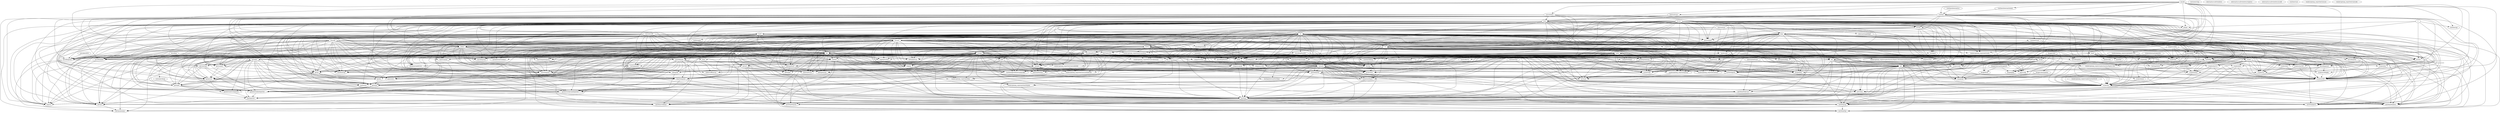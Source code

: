 strict digraph {
archive_tar [label="archive/tar"]
archive_zip [label="archive/zip"]
bufio [label="bufio"]
bytes [label="bytes"]
compress_bzip2 [label="compress/bzip2"]
compress_flate [label="compress/flate"]
compress_gzip [label="compress/gzip"]
compress_lzw [label="compress/lzw"]
compress_zlib [label="compress/zlib"]
container_heap [label="container/heap"]
container_list [label="container/list"]
container_ring [label="container/ring"]
context [label="context"]
crypto [label="crypto"]
crypto_aes [label="crypto/aes"]
crypto_cipher [label="crypto/cipher"]
crypto_des [label="crypto/des"]
crypto_dsa [label="crypto/dsa"]
crypto_ecdsa [label="crypto/ecdsa"]
crypto_elliptic [label="crypto/elliptic"]
crypto_hmac [label="crypto/hmac"]
crypto_internal_cipherhw [label="crypto/internal/cipherhw"]
crypto_md5 [label="crypto/md5"]
crypto_rand [label="crypto/rand"]
crypto_rc4 [label="crypto/rc4"]
crypto_rsa [label="crypto/rsa"]
crypto_sha1 [label="crypto/sha1"]
crypto_sha256 [label="crypto/sha256"]
crypto_sha512 [label="crypto/sha512"]
crypto_subtle [label="crypto/subtle"]
crypto_tls [label="crypto/tls"]
crypto_x509 [label="crypto/x509"]
crypto_x509_pkix [label="crypto/x509/pkix"]
database_sql [label="database/sql"]
database_sql_driver [label="database/sql/driver"]
debug_dwarf [label="debug/dwarf"]
debug_elf [label="debug/elf"]
debug_gosym [label="debug/gosym"]
debug_macho [label="debug/macho"]
debug_pe [label="debug/pe"]
debug_plan9obj [label="debug/plan9obj"]
encoding [label="encoding"]
encoding_ascii85 [label="encoding/ascii85"]
encoding_asn1 [label="encoding/asn1"]
encoding_base32 [label="encoding/base32"]
encoding_base64 [label="encoding/base64"]
encoding_binary [label="encoding/binary"]
encoding_csv [label="encoding/csv"]
encoding_gob [label="encoding/gob"]
encoding_hex [label="encoding/hex"]
encoding_json [label="encoding/json"]
encoding_pem [label="encoding/pem"]
encoding_xml [label="encoding/xml"]
errors [label="errors"]
expvar [label="expvar"]
flag [label="flag"]
fmt [label="fmt"]
go_ast [label="go/ast"]
go_build [label="go/build"]
go_constant [label="go/constant"]
go_doc [label="go/doc"]
go_format [label="go/format"]
go_importer [label="go/importer"]
go_internal_gccgoimporter [label="go/internal/gccgoimporter"]
go_internal_gcimporter [label="go/internal/gcimporter"]
go_internal_srcimporter [label="go/internal/srcimporter"]
go_parser [label="go/parser"]
go_printer [label="go/printer"]
go_scanner [label="go/scanner"]
go_token [label="go/token"]
go_types [label="go/types"]
hash [label="hash"]
hash_adler32 [label="hash/adler32"]
hash_crc32 [label="hash/crc32"]
hash_crc64 [label="hash/crc64"]
hash_fnv [label="hash/fnv"]
html [label="html"]
html_template [label="html/template"]
image [label="image"]
image_color [label="image/color"]
image_color_palette [label="image/color/palette"]
image_draw [label="image/draw"]
image_gif [label="image/gif"]
image_internal_imageutil [label="image/internal/imageutil"]
image_jpeg [label="image/jpeg"]
image_png [label="image/png"]
index_suffixarray [label="index/suffixarray"]
internal_cpu [label="internal/cpu"]
internal_nettrace [label="internal/nettrace"]
internal_poll [label="internal/poll"]
internal_race [label="internal/race"]
internal_singleflight [label="internal/singleflight"]
internal_syscall_windows [label="internal/syscall/windows"]
internal_syscall_windows_registry [label="internal/syscall/windows/registry"]
internal_syscall_windows_sysdll [label="internal/syscall/windows/sysdll"]
internal_testenv [label="internal/testenv"]
internal_trace [label="internal/trace"]
io [label="io"]
io_ioutil [label="io/ioutil"]
log [label="log"]
log_syslog [label="log/syslog"]
math [label="math"]
math_big [label="math/big"]
math_bits [label="math/bits"]
math_cmplx [label="math/cmplx"]
math_rand [label="math/rand"]
mime [label="mime"]
mime_multipart [label="mime/multipart"]
mime_quotedprintable [label="mime/quotedprintable"]
net [label="net"]
net_http [label="net/http"]
net_http_cgi [label="net/http/cgi"]
net_http_cookiejar [label="net/http/cookiejar"]
net_http_fcgi [label="net/http/fcgi"]
net_http_httptest [label="net/http/httptest"]
net_http_httptrace [label="net/http/httptrace"]
net_http_httputil [label="net/http/httputil"]
net_http_internal [label="net/http/internal"]
net_http_pprof [label="net/http/pprof"]
net_internal_socktest [label="net/internal/socktest"]
net_mail [label="net/mail"]
net_rpc [label="net/rpc"]
net_rpc_jsonrpc [label="net/rpc/jsonrpc"]
net_smtp [label="net/smtp"]
net_textproto [label="net/textproto"]
net_url [label="net/url"]
os [label="os"]
os_exec [label="os/exec"]
os_signal [label="os/signal"]
os_user [label="os/user"]
path [label="path"]
path_filepath [label="path/filepath"]
plugin [label="plugin"]
reflect [label="reflect"]
regexp [label="regexp"]
regexp_syntax [label="regexp/syntax"]
runtime [label="runtime"]
runtime_cgo [label="runtime/cgo"]
runtime_debug [label="runtime/debug"]
runtime_internal_atomic [label="runtime/internal/atomic"]
runtime_internal_sys [label="runtime/internal/sys"]
runtime_pprof [label="runtime/pprof"]
runtime_pprof_internal_profile [label="runtime/pprof/internal/profile"]
runtime_race [label="runtime/race"]
runtime_trace [label="runtime/trace"]
sort [label="sort"]
strconv [label="strconv"]
strings [label="strings"]
sync [label="sync"]
sync_atomic [label="sync/atomic"]
syscall [label="syscall"]
testing [label="testing"]
testing_internal_testdeps [label="testing/internal/testdeps"]
testing_iotest [label="testing/iotest"]
testing_quick [label="testing/quick"]
text_scanner [label="text/scanner"]
text_tabwriter [label="text/tabwriter"]
text_template [label="text/template"]
text_template_parse [label="text/template/parse"]
time [label="time"]
unicode [label="unicode"]
unicode_utf16 [label="unicode/utf16"]
unicode_utf8 [label="unicode/utf8"]
unsafe [label="unsafe"]
vendor_golang_org_x_crypto_chacha20poly1305 [label="vendor/golang_org/x/crypto/chacha20poly1305"]
vendor_golang_org_x_crypto_chacha20poly1305_internal_chacha20 [label="vendor/golang_org/x/crypto/chacha20poly1305/internal/chacha20"]
vendor_golang_org_x_crypto_curve25519 [label="vendor/golang_org/x/crypto/curve25519"]
vendor_golang_org_x_crypto_poly1305 [label="vendor/golang_org/x/crypto/poly1305"]
vendor_golang_org_x_net_http2_hpack [label="vendor/golang_org/x/net/http2/hpack"]
vendor_golang_org_x_net_idna [label="vendor/golang_org/x/net/idna"]
vendor_golang_org_x_net_lex_httplex [label="vendor/golang_org/x/net/lex/httplex"]
vendor_golang_org_x_net_nettest [label="vendor/golang_org/x/net/nettest"]
vendor_golang_org_x_net_proxy [label="vendor/golang_org/x/net/proxy"]
vendor_golang_org_x_net_route [label="vendor/golang_org/x/net/route"]
vendor_golang_org_x_text_secure [label="vendor/golang_org/x/text/secure"]
vendor_golang_org_x_text_secure_bidirule [label="vendor/golang_org/x/text/secure/bidirule"]
vendor_golang_org_x_text_transform [label="vendor/golang_org/x/text/transform"]
vendor_golang_org_x_text_unicode [label="vendor/golang_org/x/text/unicode"]
vendor_golang_org_x_text_unicode_bidi [label="vendor/golang_org/x/text/unicode/bidi"]
vendor_golang_org_x_text_unicode_norm [label="vendor/golang_org/x/text/unicode/norm"]
bytes -> archive_tar
errors -> archive_tar
fmt -> archive_tar
io -> archive_tar
io_ioutil -> archive_tar
math -> archive_tar
os -> archive_tar
path -> archive_tar
sort -> archive_tar
strconv -> archive_tar
strings -> archive_tar
syscall -> archive_tar
time -> archive_tar
bufio -> archive_zip
compress_flate -> archive_zip
encoding_binary -> archive_zip
errors -> archive_zip
fmt -> archive_zip
hash -> archive_zip
hash_crc32 -> archive_zip
io -> archive_zip
io_ioutil -> archive_zip
os -> archive_zip
path -> archive_zip
sync -> archive_zip
time -> archive_zip
unicode_utf8 -> archive_zip
bytes -> bufio
errors -> bufio
io -> bufio
unicode_utf8 -> bufio
errors -> bytes
internal_cpu -> bytes
io -> bytes
unicode -> bytes
unicode_utf8 -> bytes
bufio -> compress_bzip2
io -> compress_bzip2
sort -> compress_bzip2
bufio -> compress_flate
fmt -> compress_flate
io -> compress_flate
math -> compress_flate
math_bits -> compress_flate
sort -> compress_flate
strconv -> compress_flate
sync -> compress_flate
bufio -> compress_gzip
compress_flate -> compress_gzip
encoding_binary -> compress_gzip
errors -> compress_gzip
fmt -> compress_gzip
hash_crc32 -> compress_gzip
io -> compress_gzip
time -> compress_gzip
bufio -> compress_lzw
errors -> compress_lzw
fmt -> compress_lzw
io -> compress_lzw
bufio -> compress_zlib
compress_flate -> compress_zlib
errors -> compress_zlib
fmt -> compress_zlib
hash -> compress_zlib
hash_adler32 -> compress_zlib
io -> compress_zlib
sort -> container_heap
errors -> context
fmt -> context
reflect -> context
sync -> context
time -> context
hash -> crypto
io -> crypto
strconv -> crypto
crypto_cipher -> crypto_aes
crypto_internal_cipherhw -> crypto_aes
crypto_subtle -> crypto_aes
errors -> crypto_aes
strconv -> crypto_aes
crypto_subtle -> crypto_cipher
errors -> crypto_cipher
io -> crypto_cipher
runtime -> crypto_cipher
unsafe -> crypto_cipher
crypto_cipher -> crypto_des
encoding_binary -> crypto_des
strconv -> crypto_des
errors -> crypto_dsa
io -> crypto_dsa
math_big -> crypto_dsa
crypto -> crypto_ecdsa
crypto_aes -> crypto_ecdsa
crypto_cipher -> crypto_ecdsa
crypto_elliptic -> crypto_ecdsa
crypto_sha512 -> crypto_ecdsa
encoding_asn1 -> crypto_ecdsa
errors -> crypto_ecdsa
io -> crypto_ecdsa
math_big -> crypto_ecdsa
io -> crypto_elliptic
math_big -> crypto_elliptic
sync -> crypto_elliptic
crypto_subtle -> crypto_hmac
hash -> crypto_hmac
crypto -> crypto_md5
hash -> crypto_md5
runtime -> crypto_md5
unsafe -> crypto_md5
bufio -> crypto_rand
crypto_aes -> crypto_rand
crypto_cipher -> crypto_rand
errors -> crypto_rand
io -> crypto_rand
math_big -> crypto_rand
os -> crypto_rand
runtime -> crypto_rand
sync -> crypto_rand
syscall -> crypto_rand
time -> crypto_rand
strconv -> crypto_rc4
bytes -> crypto_rsa
crypto -> crypto_rsa
crypto_rand -> crypto_rsa
crypto_subtle -> crypto_rsa
errors -> crypto_rsa
hash -> crypto_rsa
io -> crypto_rsa
math -> crypto_rsa
math_big -> crypto_rsa
crypto -> crypto_sha1
hash -> crypto_sha1
internal_cpu -> crypto_sha1
crypto -> crypto_sha256
hash -> crypto_sha256
internal_cpu -> crypto_sha256
crypto -> crypto_sha512
hash -> crypto_sha512
internal_cpu -> crypto_sha512
bytes -> crypto_tls
container_list -> crypto_tls
crypto -> crypto_tls
crypto_aes -> crypto_tls
crypto_cipher -> crypto_tls
crypto_des -> crypto_tls
crypto_ecdsa -> crypto_tls
crypto_elliptic -> crypto_tls
crypto_hmac -> crypto_tls
crypto_internal_cipherhw -> crypto_tls
crypto_md5 -> crypto_tls
crypto_rand -> crypto_tls
crypto_rc4 -> crypto_tls
crypto_rsa -> crypto_tls
crypto_sha1 -> crypto_tls
crypto_sha256 -> crypto_tls
crypto_sha512 -> crypto_tls
crypto_subtle -> crypto_tls
crypto_x509 -> crypto_tls
encoding_asn1 -> crypto_tls
encoding_pem -> crypto_tls
errors -> crypto_tls
fmt -> crypto_tls
vendor_golang_org_x_crypto_chacha20poly1305 -> crypto_tls
vendor_golang_org_x_crypto_curve25519 -> crypto_tls
hash -> crypto_tls
io -> crypto_tls
io_ioutil -> crypto_tls
math_big -> crypto_tls
net -> crypto_tls
strconv -> crypto_tls
strings -> crypto_tls
sync -> crypto_tls
sync_atomic -> crypto_tls
time -> crypto_tls
C -> crypto_x509
bufio -> crypto_x509
bytes -> crypto_x509
crypto -> crypto_x509
crypto_aes -> crypto_x509
crypto_cipher -> crypto_x509
crypto_des -> crypto_x509
crypto_dsa -> crypto_x509
crypto_ecdsa -> crypto_x509
crypto_elliptic -> crypto_x509
crypto_md5 -> crypto_x509
crypto_rsa -> crypto_x509
crypto_sha1 -> crypto_x509
crypto_sha256 -> crypto_x509
crypto_sha512 -> crypto_x509
crypto_x509_pkix -> crypto_x509
encoding_asn1 -> crypto_x509
encoding_hex -> crypto_x509
encoding_pem -> crypto_x509
errors -> crypto_x509
fmt -> crypto_x509
io -> crypto_x509
io_ioutil -> crypto_x509
math_big -> crypto_x509
net -> crypto_x509
os -> crypto_x509
os_exec -> crypto_x509
os_user -> crypto_x509
path_filepath -> crypto_x509
runtime -> crypto_x509
strconv -> crypto_x509
strings -> crypto_x509
sync -> crypto_x509
time -> crypto_x509
unicode_utf8 -> crypto_x509
unsafe -> crypto_x509
encoding_asn1 -> crypto_x509_pkix
math_big -> crypto_x509_pkix
time -> crypto_x509_pkix
context -> database_sql
database_sql_driver -> database_sql
errors -> database_sql
fmt -> database_sql
io -> database_sql
reflect -> database_sql
runtime -> database_sql
sort -> database_sql
strconv -> database_sql
sync -> database_sql
sync_atomic -> database_sql
time -> database_sql
unicode -> database_sql
unicode_utf8 -> database_sql
context -> database_sql_driver
errors -> database_sql_driver
fmt -> database_sql_driver
reflect -> database_sql_driver
strconv -> database_sql_driver
time -> database_sql_driver
encoding_binary -> debug_dwarf
errors -> debug_dwarf
fmt -> debug_dwarf
io -> debug_dwarf
path -> debug_dwarf
sort -> debug_dwarf
strconv -> debug_dwarf
strings -> debug_dwarf
bytes -> debug_elf
compress_zlib -> debug_elf
debug_dwarf -> debug_elf
encoding_binary -> debug_elf
errors -> debug_elf
fmt -> debug_elf
io -> debug_elf
os -> debug_elf
strconv -> debug_elf
strings -> debug_elf
bytes -> debug_gosym
encoding_binary -> debug_gosym
fmt -> debug_gosym
strconv -> debug_gosym
strings -> debug_gosym
sync -> debug_gosym
bytes -> debug_macho
debug_dwarf -> debug_macho
encoding_binary -> debug_macho
fmt -> debug_macho
io -> debug_macho
os -> debug_macho
strconv -> debug_macho
debug_dwarf -> debug_pe
encoding_binary -> debug_pe
fmt -> debug_pe
io -> debug_pe
os -> debug_pe
strconv -> debug_pe
encoding_binary -> debug_plan9obj
errors -> debug_plan9obj
fmt -> debug_plan9obj
io -> debug_plan9obj
os -> debug_plan9obj
io -> encoding_ascii85
strconv -> encoding_ascii85
errors -> encoding_asn1
fmt -> encoding_asn1
math -> encoding_asn1
math_big -> encoding_asn1
reflect -> encoding_asn1
strconv -> encoding_asn1
strings -> encoding_asn1
time -> encoding_asn1
unicode_utf8 -> encoding_asn1
bytes -> encoding_base32
io -> encoding_base32
strconv -> encoding_base32
strings -> encoding_base32
io -> encoding_base64
strconv -> encoding_base64
errors -> encoding_binary
io -> encoding_binary
math -> encoding_binary
reflect -> encoding_binary
bufio -> encoding_csv
bytes -> encoding_csv
errors -> encoding_csv
fmt -> encoding_csv
io -> encoding_csv
strings -> encoding_csv
unicode -> encoding_csv
unicode_utf8 -> encoding_csv
bufio -> encoding_gob
encoding -> encoding_gob
encoding_binary -> encoding_gob
errors -> encoding_gob
fmt -> encoding_gob
io -> encoding_gob
math -> encoding_gob
math_bits -> encoding_gob
os -> encoding_gob
reflect -> encoding_gob
sync -> encoding_gob
sync_atomic -> encoding_gob
unicode -> encoding_gob
unicode_utf8 -> encoding_gob
bytes -> encoding_hex
errors -> encoding_hex
fmt -> encoding_hex
io -> encoding_hex
bytes -> encoding_json
encoding -> encoding_json
encoding_base64 -> encoding_json
errors -> encoding_json
fmt -> encoding_json
io -> encoding_json
math -> encoding_json
reflect -> encoding_json
runtime -> encoding_json
sort -> encoding_json
strconv -> encoding_json
strings -> encoding_json
sync -> encoding_json
sync_atomic -> encoding_json
unicode -> encoding_json
unicode_utf16 -> encoding_json
unicode_utf8 -> encoding_json
bytes -> encoding_pem
encoding_base64 -> encoding_pem
errors -> encoding_pem
io -> encoding_pem
sort -> encoding_pem
strings -> encoding_pem
bufio -> encoding_xml
bytes -> encoding_xml
encoding -> encoding_xml
errors -> encoding_xml
fmt -> encoding_xml
io -> encoding_xml
reflect -> encoding_xml
strconv -> encoding_xml
strings -> encoding_xml
sync -> encoding_xml
unicode -> encoding_xml
unicode_utf8 -> encoding_xml
bytes -> expvar
encoding_json -> expvar
fmt -> expvar
log -> expvar
math -> expvar
net_http -> expvar
os -> expvar
runtime -> expvar
sort -> expvar
strconv -> expvar
sync -> expvar
sync_atomic -> expvar
errors -> flag
fmt -> flag
io -> flag
os -> flag
reflect -> flag
sort -> flag
strconv -> flag
time -> flag
errors -> fmt
io -> fmt
math -> fmt
os -> fmt
reflect -> fmt
strconv -> fmt
sync -> fmt
unicode_utf8 -> fmt
bytes -> go_ast
fmt -> go_ast
go_scanner -> go_ast
go_token -> go_ast
io -> go_ast
os -> go_ast
reflect -> go_ast
sort -> go_ast
strconv -> go_ast
strings -> go_ast
unicode -> go_ast
unicode_utf8 -> go_ast
bufio -> go_build
bytes -> go_build
errors -> go_build
fmt -> go_build
go_ast -> go_build
go_doc -> go_build
go_parser -> go_build
go_token -> go_build
io -> go_build
io_ioutil -> go_build
log -> go_build
os -> go_build
path -> go_build
path_filepath -> go_build
runtime -> go_build
sort -> go_build
strconv -> go_build
strings -> go_build
unicode -> go_build
unicode_utf8 -> go_build
fmt -> go_constant
go_token -> go_constant
math -> go_constant
math_big -> go_constant
strconv -> go_constant
unicode_utf8 -> go_constant
go_ast -> go_doc
go_token -> go_doc
io -> go_doc
path -> go_doc
regexp -> go_doc
sort -> go_doc
strconv -> go_doc
strings -> go_doc
text_template -> go_doc
unicode -> go_doc
unicode_utf8 -> go_doc
bytes -> go_format
fmt -> go_format
go_ast -> go_format
go_parser -> go_format
go_printer -> go_format
go_token -> go_format
io -> go_format
strings -> go_format
go_build -> go_importer
go_internal_gccgoimporter -> go_importer
go_internal_gcimporter -> go_importer
go_internal_srcimporter -> go_importer
go_token -> go_importer
go_types -> go_importer
io -> go_importer
runtime -> go_importer
bufio -> go_internal_gccgoimporter
bytes -> go_internal_gccgoimporter
debug_elf -> go_internal_gccgoimporter
errors -> go_internal_gccgoimporter
fmt -> go_internal_gccgoimporter
go_constant -> go_internal_gccgoimporter
go_token -> go_internal_gccgoimporter
go_types -> go_internal_gccgoimporter
io -> go_internal_gccgoimporter
os -> go_internal_gccgoimporter
os_exec -> go_internal_gccgoimporter
path_filepath -> go_internal_gccgoimporter
strconv -> go_internal_gccgoimporter
strings -> go_internal_gccgoimporter
text_scanner -> go_internal_gccgoimporter
bufio -> go_internal_gcimporter
encoding_binary -> go_internal_gcimporter
fmt -> go_internal_gcimporter
go_build -> go_internal_gcimporter
go_constant -> go_internal_gcimporter
go_token -> go_internal_gcimporter
go_types -> go_internal_gcimporter
io -> go_internal_gcimporter
io_ioutil -> go_internal_gcimporter
os -> go_internal_gcimporter
path_filepath -> go_internal_gcimporter
sort -> go_internal_gcimporter
strconv -> go_internal_gcimporter
strings -> go_internal_gcimporter
sync -> go_internal_gcimporter
unicode -> go_internal_gcimporter
unicode_utf8 -> go_internal_gcimporter
fmt -> go_internal_srcimporter
go_ast -> go_internal_srcimporter
go_build -> go_internal_srcimporter
go_parser -> go_internal_srcimporter
go_token -> go_internal_srcimporter
go_types -> go_internal_srcimporter
path_filepath -> go_internal_srcimporter
sync -> go_internal_srcimporter
bytes -> go_parser
errors -> go_parser
fmt -> go_parser
go_ast -> go_parser
go_scanner -> go_parser
go_token -> go_parser
io -> go_parser
io_ioutil -> go_parser
os -> go_parser
path_filepath -> go_parser
strconv -> go_parser
strings -> go_parser
unicode -> go_parser
bytes -> go_printer
fmt -> go_printer
go_ast -> go_printer
go_token -> go_printer
io -> go_printer
os -> go_printer
strconv -> go_printer
strings -> go_printer
text_tabwriter -> go_printer
unicode -> go_printer
unicode_utf8 -> go_printer
bytes -> go_scanner
fmt -> go_scanner
go_token -> go_scanner
io -> go_scanner
path_filepath -> go_scanner
sort -> go_scanner
strconv -> go_scanner
unicode -> go_scanner
unicode_utf8 -> go_scanner
fmt -> go_token
sort -> go_token
strconv -> go_token
sync -> go_token
bytes -> go_types
container_heap -> go_types
fmt -> go_types
go_ast -> go_types
go_constant -> go_types
go_parser -> go_types
go_token -> go_types
io -> go_types
math -> go_types
sort -> go_types
strconv -> go_types
strings -> go_types
unicode -> go_types
io -> hash
hash -> hash_adler32
hash -> hash_crc32
internal_cpu -> hash_crc32
sync -> hash_crc32
unsafe -> hash_crc32
hash -> hash_crc64
hash -> hash_fnv
strings -> html
unicode_utf8 -> html
bytes -> html_template
encoding_json -> html_template
fmt -> html_template
html -> html_template
io -> html_template
io_ioutil -> html_template
path_filepath -> html_template
reflect -> html_template
strings -> html_template
sync -> html_template
text_template -> html_template
text_template_parse -> html_template
unicode -> html_template
unicode_utf8 -> html_template
bufio -> image
errors -> image
image_color -> image
io -> image
strconv -> image
image_color -> image_color_palette
image -> image_draw
image_color -> image_draw
image_internal_imageutil -> image_draw
bufio -> image_gif
bytes -> image_gif
compress_lzw -> image_gif
errors -> image_gif
fmt -> image_gif
image -> image_gif
image_color -> image_gif
image_color_palette -> image_gif
image_draw -> image_gif
io -> image_gif
image -> image_internal_imageutil
bufio -> image_jpeg
errors -> image_jpeg
image -> image_jpeg
image_color -> image_jpeg
image_internal_imageutil -> image_jpeg
io -> image_jpeg
bufio -> image_png
compress_zlib -> image_png
encoding_binary -> image_png
fmt -> image_png
hash -> image_png
hash_crc32 -> image_png
image -> image_png
image_color -> image_png
io -> image_png
strconv -> image_png
bytes -> index_suffixarray
encoding_binary -> index_suffixarray
io -> index_suffixarray
regexp -> index_suffixarray
sort -> index_suffixarray
errors -> internal_poll
io -> internal_poll
sync -> internal_poll
sync_atomic -> internal_poll
syscall -> internal_poll
time -> internal_poll
unsafe -> internal_poll
unsafe -> internal_race
sync -> internal_singleflight
errors -> internal_testenv
flag -> internal_testenv
os -> internal_testenv
os_exec -> internal_testenv
path_filepath -> internal_testenv
runtime -> internal_testenv
strconv -> internal_testenv
strings -> internal_testenv
testing -> internal_testenv
bufio -> internal_trace
bytes -> internal_trace
fmt -> internal_trace
io -> internal_trace
math_rand -> internal_trace
os -> internal_trace
os_exec -> internal_trace
sort -> internal_trace
strconv -> internal_trace
strings -> internal_trace
unsafe -> internal_trace
errors -> io
sync -> io
bytes -> io_ioutil
io -> io_ioutil
os -> io_ioutil
path_filepath -> io_ioutil
sort -> io_ioutil
strconv -> io_ioutil
sync -> io_ioutil
time -> io_ioutil
fmt -> log
io -> log
os -> log
runtime -> log
sync -> log
time -> log
errors -> log_syslog
fmt -> log_syslog
log -> log_syslog
net -> log_syslog
os -> log_syslog
strings -> log_syslog
sync -> log_syslog
time -> log_syslog
internal_cpu -> math
unsafe -> math
bytes -> math_big
encoding_binary -> math_big
errors -> math_big
fmt -> math_big
io -> math_big
math -> math_big
math_bits -> math_big
math_rand -> math_big
strconv -> math_big
strings -> math_big
sync -> math_big
math -> math_cmplx
math -> math_rand
sync -> math_rand
bufio -> mime
bytes -> mime
encoding_base64 -> mime
errors -> mime
fmt -> mime
io -> mime
os -> mime
sort -> mime
strings -> mime
sync -> mime
unicode -> mime
unicode_utf8 -> mime
bufio -> mime_multipart
bytes -> mime_multipart
crypto_rand -> mime_multipart
errors -> mime_multipart
fmt -> mime_multipart
io -> mime_multipart
io_ioutil -> mime_multipart
mime -> mime_multipart
mime_quotedprintable -> mime_multipart
net_textproto -> mime_multipart
os -> mime_multipart
sort -> mime_multipart
strings -> mime_multipart
bufio -> mime_quotedprintable
bytes -> mime_quotedprintable
fmt -> mime_quotedprintable
io -> mime_quotedprintable
C -> net
context -> net
errors -> net
vendor_golang_org_x_net_route -> net
internal_nettrace -> net
internal_poll -> net
internal_singleflight -> net
io -> net
math_rand -> net
os -> net
runtime -> net
sort -> net
sync -> net
sync_atomic -> net
syscall -> net
time -> net
unsafe -> net
bufio -> net_http
bytes -> net_http
compress_gzip -> net_http
container_list -> net_http
context -> net_http
crypto_rand -> net_http
crypto_tls -> net_http
encoding_base64 -> net_http
encoding_binary -> net_http
errors -> net_http
fmt -> net_http
vendor_golang_org_x_net_http2_hpack -> net_http
vendor_golang_org_x_net_idna -> net_http
vendor_golang_org_x_net_lex_httplex -> net_http
vendor_golang_org_x_net_proxy -> net_http
io -> net_http
io_ioutil -> net_http
log -> net_http
math -> net_http
mime -> net_http
mime_multipart -> net_http
net -> net_http
net_http_httptrace -> net_http
net_http_internal -> net_http
net_textproto -> net_http
net_url -> net_http
os -> net_http
path -> net_http
path_filepath -> net_http
reflect -> net_http
runtime -> net_http
sort -> net_http
strconv -> net_http
strings -> net_http
sync -> net_http
sync_atomic -> net_http
time -> net_http
unicode_utf8 -> net_http
bufio -> net_http_cgi
crypto_tls -> net_http_cgi
errors -> net_http_cgi
fmt -> net_http_cgi
io -> net_http_cgi
io_ioutil -> net_http_cgi
log -> net_http_cgi
net -> net_http_cgi
net_http -> net_http_cgi
net_url -> net_http_cgi
os -> net_http_cgi
os_exec -> net_http_cgi
path_filepath -> net_http_cgi
regexp -> net_http_cgi
runtime -> net_http_cgi
strconv -> net_http_cgi
strings -> net_http_cgi
errors -> net_http_cookiejar
fmt -> net_http_cookiejar
net -> net_http_cookiejar
net_http -> net_http_cookiejar
net_url -> net_http_cookiejar
sort -> net_http_cookiejar
strings -> net_http_cookiejar
sync -> net_http_cookiejar
time -> net_http_cookiejar
unicode_utf8 -> net_http_cookiejar
bufio -> net_http_fcgi
bytes -> net_http_fcgi
context -> net_http_fcgi
encoding_binary -> net_http_fcgi
errors -> net_http_fcgi
fmt -> net_http_fcgi
io -> net_http_fcgi
io_ioutil -> net_http_fcgi
net -> net_http_fcgi
net_http -> net_http_fcgi
net_http_cgi -> net_http_fcgi
os -> net_http_fcgi
strings -> net_http_fcgi
sync -> net_http_fcgi
time -> net_http_fcgi
bufio -> net_http_httptest
bytes -> net_http_httptest
crypto_tls -> net_http_httptest
crypto_x509 -> net_http_httptest
flag -> net_http_httptest
fmt -> net_http_httptest
io -> net_http_httptest
io_ioutil -> net_http_httptest
log -> net_http_httptest
net -> net_http_httptest
net_http -> net_http_httptest
net_http_internal -> net_http_httptest
os -> net_http_httptest
strconv -> net_http_httptest
strings -> net_http_httptest
sync -> net_http_httptest
time -> net_http_httptest
context -> net_http_httptrace
crypto_tls -> net_http_httptrace
internal_nettrace -> net_http_httptrace
net -> net_http_httptrace
reflect -> net_http_httptrace
time -> net_http_httptrace
bufio -> net_http_httputil
bytes -> net_http_httputil
context -> net_http_httputil
errors -> net_http_httputil
fmt -> net_http_httputil
io -> net_http_httputil
io_ioutil -> net_http_httputil
log -> net_http_httputil
net -> net_http_httputil
net_http -> net_http_httputil
net_http_internal -> net_http_httputil
net_textproto -> net_http_httputil
net_url -> net_http_httputil
strings -> net_http_httputil
sync -> net_http_httputil
time -> net_http_httputil
bufio -> net_http_internal
bytes -> net_http_internal
errors -> net_http_internal
fmt -> net_http_internal
io -> net_http_internal
bufio -> net_http_pprof
bytes -> net_http_pprof
fmt -> net_http_pprof
html_template -> net_http_pprof
io -> net_http_pprof
log -> net_http_pprof
net_http -> net_http_pprof
os -> net_http_pprof
runtime -> net_http_pprof
runtime_pprof -> net_http_pprof
runtime_trace -> net_http_pprof
strconv -> net_http_pprof
strings -> net_http_pprof
time -> net_http_pprof
fmt -> net_internal_socktest
sync -> net_internal_socktest
syscall -> net_internal_socktest
bufio -> net_mail
bytes -> net_mail
errors -> net_mail
fmt -> net_mail
io -> net_mail
log -> net_mail
mime -> net_mail
net_textproto -> net_mail
strings -> net_mail
time -> net_mail
unicode_utf8 -> net_mail
bufio -> net_rpc
encoding_gob -> net_rpc
errors -> net_rpc
fmt -> net_rpc
html_template -> net_rpc
io -> net_rpc
log -> net_rpc
net -> net_rpc
net_http -> net_rpc
reflect -> net_rpc
sort -> net_rpc
strings -> net_rpc
sync -> net_rpc
unicode -> net_rpc
unicode_utf8 -> net_rpc
encoding_json -> net_rpc_jsonrpc
errors -> net_rpc_jsonrpc
fmt -> net_rpc_jsonrpc
io -> net_rpc_jsonrpc
net -> net_rpc_jsonrpc
net_rpc -> net_rpc_jsonrpc
sync -> net_rpc_jsonrpc
crypto_hmac -> net_smtp
crypto_md5 -> net_smtp
crypto_tls -> net_smtp
encoding_base64 -> net_smtp
errors -> net_smtp
fmt -> net_smtp
io -> net_smtp
net -> net_smtp
net_textproto -> net_smtp
strings -> net_smtp
bufio -> net_textproto
bytes -> net_textproto
fmt -> net_textproto
io -> net_textproto
io_ioutil -> net_textproto
net -> net_textproto
strconv -> net_textproto
strings -> net_textproto
sync -> net_textproto
bytes -> net_url
errors -> net_url
fmt -> net_url
sort -> net_url
strconv -> net_url
strings -> net_url
errors -> os
internal_poll -> os
io -> os
runtime -> os
sync -> os
sync_atomic -> os
syscall -> os
time -> os
bytes -> os_exec
context -> os_exec
errors -> os_exec
io -> os_exec
os -> os_exec
path_filepath -> os_exec
runtime -> os_exec
strconv -> os_exec
strings -> os_exec
sync -> os_exec
syscall -> os_exec
os -> os_signal
sync -> os_signal
syscall -> os_signal
C -> os_user
fmt -> os_user
strconv -> os_user
strings -> os_user
sync -> os_user
syscall -> os_user
unsafe -> os_user
errors -> path
strings -> path
unicode_utf8 -> path
errors -> path_filepath
os -> path_filepath
runtime -> path_filepath
sort -> path_filepath
strings -> path_filepath
unicode_utf8 -> path_filepath
C -> plugin
errors -> plugin
sync -> plugin
unsafe -> plugin
math -> reflect
runtime -> reflect
strconv -> reflect
sync -> reflect
unicode -> reflect
unicode_utf8 -> reflect
unsafe -> reflect
bytes -> regexp
io -> regexp
regexp_syntax -> regexp
sort -> regexp
strconv -> regexp
strings -> regexp
sync -> regexp
unicode -> regexp
unicode_utf8 -> regexp
bytes -> regexp_syntax
sort -> regexp_syntax
strconv -> regexp_syntax
strings -> regexp_syntax
unicode -> regexp_syntax
unicode_utf8 -> regexp_syntax
runtime_internal_atomic -> runtime
runtime_internal_sys -> runtime
unsafe -> runtime
C -> runtime_cgo
unsafe -> runtime_cgo
os -> runtime_debug
runtime -> runtime_debug
sort -> runtime_debug
time -> runtime_debug
unsafe -> runtime_internal_atomic
bufio -> runtime_pprof
bytes -> runtime_pprof
compress_gzip -> runtime_pprof
context -> runtime_pprof
encoding_binary -> runtime_pprof
errors -> runtime_pprof
fmt -> runtime_pprof
io -> runtime_pprof
io_ioutil -> runtime_pprof
math -> runtime_pprof
os -> runtime_pprof
runtime -> runtime_pprof
sort -> runtime_pprof
strconv -> runtime_pprof
strings -> runtime_pprof
sync -> runtime_pprof
text_tabwriter -> runtime_pprof
time -> runtime_pprof
unsafe -> runtime_pprof
bufio -> runtime_pprof_internal_profile
bytes -> runtime_pprof_internal_profile
compress_gzip -> runtime_pprof_internal_profile
errors -> runtime_pprof_internal_profile
fmt -> runtime_pprof_internal_profile
io -> runtime_pprof_internal_profile
io_ioutil -> runtime_pprof_internal_profile
math -> runtime_pprof_internal_profile
regexp -> runtime_pprof_internal_profile
sort -> runtime_pprof_internal_profile
strconv -> runtime_pprof_internal_profile
strings -> runtime_pprof_internal_profile
time -> runtime_pprof_internal_profile
io -> runtime_trace
runtime -> runtime_trace
reflect -> sort
errors -> strconv
math -> strconv
unicode_utf8 -> strconv
errors -> strings
internal_cpu -> strings
io -> strings
unicode -> strings
unicode_utf8 -> strings
internal_race -> sync
runtime -> sync
sync_atomic -> sync
unsafe -> sync
unsafe -> sync_atomic
errors -> syscall
internal_race -> syscall
runtime -> syscall
sync -> syscall
unsafe -> syscall
bytes -> testing
errors -> testing
flag -> testing
fmt -> testing
internal_race -> testing
io -> testing
os -> testing
runtime -> testing
runtime_debug -> testing
runtime_trace -> testing
sort -> testing
strconv -> testing
strings -> testing
sync -> testing
sync_atomic -> testing
time -> testing
io -> testing_internal_testdeps
regexp -> testing_internal_testdeps
runtime_pprof -> testing_internal_testdeps
errors -> testing_iotest
io -> testing_iotest
log -> testing_iotest
flag -> testing_quick
fmt -> testing_quick
math -> testing_quick
math_rand -> testing_quick
reflect -> testing_quick
strings -> testing_quick
time -> testing_quick
bytes -> text_scanner
fmt -> text_scanner
io -> text_scanner
os -> text_scanner
unicode -> text_scanner
unicode_utf8 -> text_scanner
bytes -> text_tabwriter
io -> text_tabwriter
unicode_utf8 -> text_tabwriter
bytes -> text_template
errors -> text_template
fmt -> text_template
io -> text_template
io_ioutil -> text_template
net_url -> text_template
path_filepath -> text_template
reflect -> text_template
runtime -> text_template
sort -> text_template
strings -> text_template
sync -> text_template
text_template_parse -> text_template
unicode -> text_template
unicode_utf8 -> text_template
bytes -> text_template_parse
fmt -> text_template_parse
runtime -> text_template_parse
strconv -> text_template_parse
strings -> text_template_parse
unicode -> text_template_parse
unicode_utf8 -> text_template_parse
errors -> time
runtime -> time
sync -> time
syscall -> time
crypto_cipher -> vendor_golang_org_x_crypto_chacha20poly1305
encoding_binary -> vendor_golang_org_x_crypto_chacha20poly1305
errors -> vendor_golang_org_x_crypto_chacha20poly1305
vendor_golang_org_x_crypto_chacha20poly1305_internal_chacha20 -> vendor_golang_org_x_crypto_chacha20poly1305
vendor_golang_org_x_crypto_poly1305 -> vendor_golang_org_x_crypto_chacha20poly1305
encoding_binary -> vendor_golang_org_x_crypto_chacha20poly1305_internal_chacha20
crypto_subtle -> vendor_golang_org_x_crypto_poly1305
bytes -> vendor_golang_org_x_net_http2_hpack
errors -> vendor_golang_org_x_net_http2_hpack
fmt -> vendor_golang_org_x_net_http2_hpack
io -> vendor_golang_org_x_net_http2_hpack
sync -> vendor_golang_org_x_net_http2_hpack
fmt -> vendor_golang_org_x_net_idna
vendor_golang_org_x_text_secure_bidirule -> vendor_golang_org_x_net_idna
vendor_golang_org_x_text_unicode_norm -> vendor_golang_org_x_net_idna
math -> vendor_golang_org_x_net_idna
strings -> vendor_golang_org_x_net_idna
unicode_utf8 -> vendor_golang_org_x_net_idna
vendor_golang_org_x_net_idna -> vendor_golang_org_x_net_lex_httplex
net -> vendor_golang_org_x_net_lex_httplex
strings -> vendor_golang_org_x_net_lex_httplex
unicode_utf8 -> vendor_golang_org_x_net_lex_httplex
bytes -> vendor_golang_org_x_net_nettest
encoding_binary -> vendor_golang_org_x_net_nettest
io -> vendor_golang_org_x_net_nettest
io_ioutil -> vendor_golang_org_x_net_nettest
math_rand -> vendor_golang_org_x_net_nettest
net -> vendor_golang_org_x_net_nettest
runtime -> vendor_golang_org_x_net_nettest
sync -> vendor_golang_org_x_net_nettest
testing -> vendor_golang_org_x_net_nettest
time -> vendor_golang_org_x_net_nettest
errors -> vendor_golang_org_x_net_proxy
io -> vendor_golang_org_x_net_proxy
net -> vendor_golang_org_x_net_proxy
net_url -> vendor_golang_org_x_net_proxy
os -> vendor_golang_org_x_net_proxy
strconv -> vendor_golang_org_x_net_proxy
strings -> vendor_golang_org_x_net_proxy
errors -> vendor_golang_org_x_net_route
os -> vendor_golang_org_x_net_route
runtime -> vendor_golang_org_x_net_route
syscall -> vendor_golang_org_x_net_route
unsafe -> vendor_golang_org_x_net_route
errors -> vendor_golang_org_x_text_secure_bidirule
vendor_golang_org_x_text_transform -> vendor_golang_org_x_text_secure_bidirule
vendor_golang_org_x_text_unicode_bidi -> vendor_golang_org_x_text_secure_bidirule
unicode_utf8 -> vendor_golang_org_x_text_secure_bidirule
bytes -> vendor_golang_org_x_text_transform
errors -> vendor_golang_org_x_text_transform
io -> vendor_golang_org_x_text_transform
unicode_utf8 -> vendor_golang_org_x_text_transform
container_list -> vendor_golang_org_x_text_unicode_bidi
fmt -> vendor_golang_org_x_text_unicode_bidi
log -> vendor_golang_org_x_text_unicode_bidi
sort -> vendor_golang_org_x_text_unicode_bidi
unicode_utf8 -> vendor_golang_org_x_text_unicode_bidi
fmt -> vendor_golang_org_x_text_unicode_norm
vendor_golang_org_x_text_transform -> vendor_golang_org_x_text_unicode_norm
io -> vendor_golang_org_x_text_unicode_norm
unicode_utf8 -> vendor_golang_org_x_text_unicode_norm
}